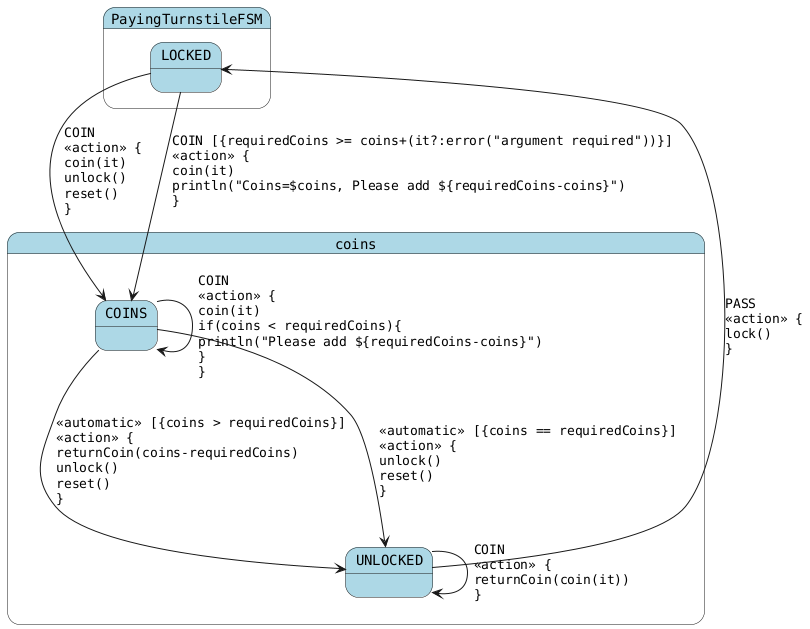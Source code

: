@startuml
skinparam StateFontName Helvetica
skinparam defaultFontName Monospaced
skinparam state {
    BackgroundColor LightBlue
}
state coins {
COINS --> UNLOCKED : <<automatic>> [{coins > requiredCoins}]\l<<action>> {\lreturnCoin(coins-requiredCoins)\lunlock()\lreset()\l}
COINS --> UNLOCKED : <<automatic>> [{coins == requiredCoins}]\l<<action>> {\lunlock()\lreset()\l}
COINS --> COINS : COIN\l<<action>> {\lcoin(it)\lif(coins < requiredCoins){\lprintln("Please add ${requiredCoins-coins}")\l}\l}
}
state PayingTurnstileFSM {
LOCKED --> COINS : COIN\l<<action>> {\lcoin(it)\lunlock()\lreset()\l}
LOCKED --> COINS : COIN [{requiredCoins >= coins+(it?:error("argument required"))}]\l<<action>> {\lcoin(it)\lprintln("Coins=$coins, Please add ${requiredCoins-coins}")\l}
UNLOCKED --> UNLOCKED : COIN\l<<action>> {\lreturnCoin(coin(it))\l}
UNLOCKED --> LOCKED : PASS\l<<action>> {\llock()\l}
}
@enduml
